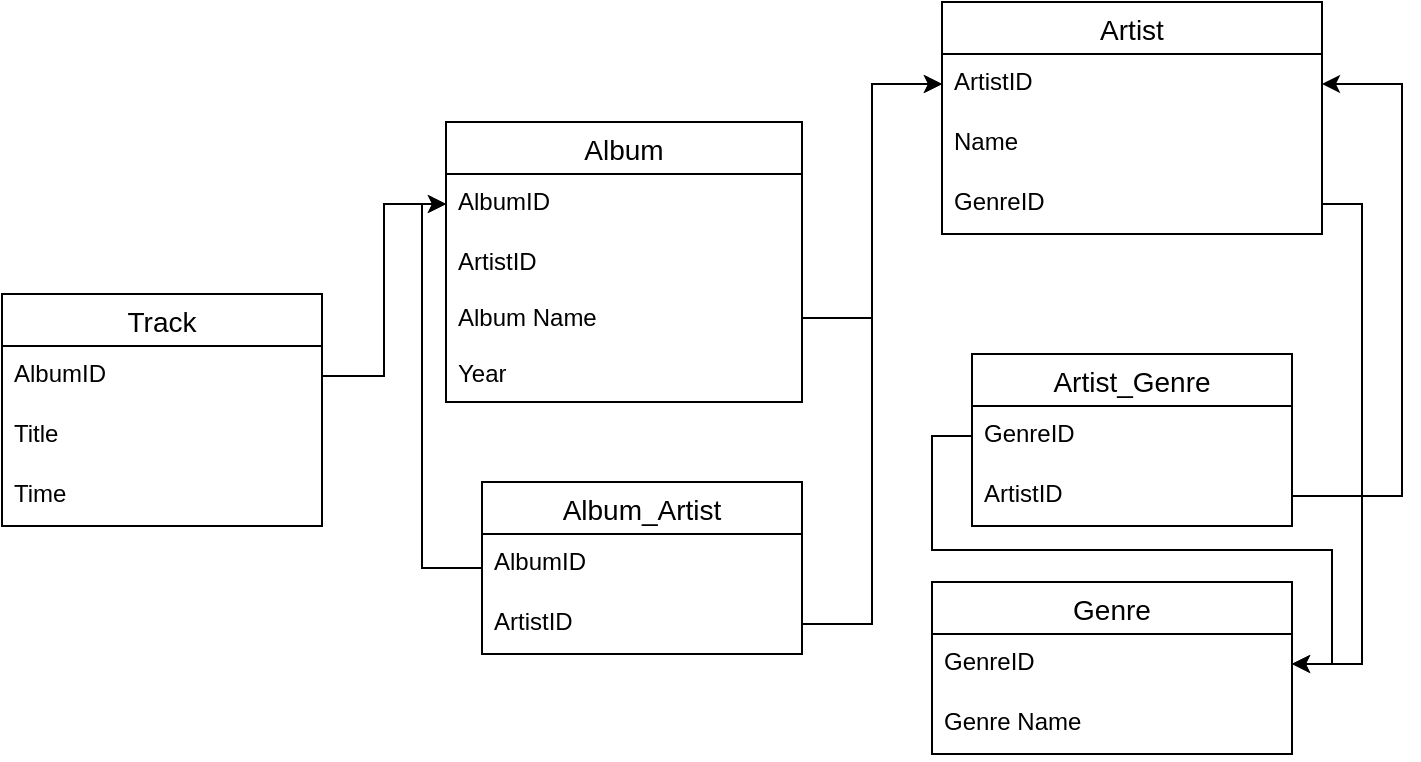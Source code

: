 <mxfile version="14.5.6" type="github">
  <diagram id="XmBHnw1xv5ObupaV6Jwz" name="Page-1">
    <mxGraphModel dx="786" dy="562" grid="1" gridSize="10" guides="1" tooltips="1" connect="1" arrows="1" fold="1" page="1" pageScale="1" pageWidth="827" pageHeight="1169" math="0" shadow="0">
      <root>
        <mxCell id="0" />
        <mxCell id="1" parent="0" />
        <mxCell id="DFbfK7MqsLUjLRTy2NEp-1" value="Track" style="swimlane;fontStyle=0;childLayout=stackLayout;horizontal=1;startSize=26;horizontalStack=0;resizeParent=1;resizeParentMax=0;resizeLast=0;collapsible=1;marginBottom=0;align=center;fontSize=14;" parent="1" vertex="1">
          <mxGeometry x="90" y="236" width="160" height="116" as="geometry" />
        </mxCell>
        <mxCell id="DFbfK7MqsLUjLRTy2NEp-2" value="AlbumID" style="text;strokeColor=none;fillColor=none;spacingLeft=4;spacingRight=4;overflow=hidden;rotatable=0;points=[[0,0.5],[1,0.5]];portConstraint=eastwest;fontSize=12;" parent="DFbfK7MqsLUjLRTy2NEp-1" vertex="1">
          <mxGeometry y="26" width="160" height="30" as="geometry" />
        </mxCell>
        <mxCell id="DFbfK7MqsLUjLRTy2NEp-3" value="Title" style="text;strokeColor=none;fillColor=none;spacingLeft=4;spacingRight=4;overflow=hidden;rotatable=0;points=[[0,0.5],[1,0.5]];portConstraint=eastwest;fontSize=12;" parent="DFbfK7MqsLUjLRTy2NEp-1" vertex="1">
          <mxGeometry y="56" width="160" height="30" as="geometry" />
        </mxCell>
        <mxCell id="DFbfK7MqsLUjLRTy2NEp-4" value="Time" style="text;strokeColor=none;fillColor=none;spacingLeft=4;spacingRight=4;overflow=hidden;rotatable=0;points=[[0,0.5],[1,0.5]];portConstraint=eastwest;fontSize=12;" parent="DFbfK7MqsLUjLRTy2NEp-1" vertex="1">
          <mxGeometry y="86" width="160" height="30" as="geometry" />
        </mxCell>
        <mxCell id="DFbfK7MqsLUjLRTy2NEp-5" value="Artist" style="swimlane;fontStyle=0;childLayout=stackLayout;horizontal=1;startSize=26;horizontalStack=0;resizeParent=1;resizeParentMax=0;resizeLast=0;collapsible=1;marginBottom=0;align=center;fontSize=14;" parent="1" vertex="1">
          <mxGeometry x="560" y="90" width="190" height="116" as="geometry" />
        </mxCell>
        <mxCell id="DFbfK7MqsLUjLRTy2NEp-6" value="ArtistID" style="text;strokeColor=none;fillColor=none;spacingLeft=4;spacingRight=4;overflow=hidden;rotatable=0;points=[[0,0.5],[1,0.5]];portConstraint=eastwest;fontSize=12;" parent="DFbfK7MqsLUjLRTy2NEp-5" vertex="1">
          <mxGeometry y="26" width="190" height="30" as="geometry" />
        </mxCell>
        <mxCell id="DFbfK7MqsLUjLRTy2NEp-7" value="Name" style="text;strokeColor=none;fillColor=none;spacingLeft=4;spacingRight=4;overflow=hidden;rotatable=0;points=[[0,0.5],[1,0.5]];portConstraint=eastwest;fontSize=12;" parent="DFbfK7MqsLUjLRTy2NEp-5" vertex="1">
          <mxGeometry y="56" width="190" height="30" as="geometry" />
        </mxCell>
        <mxCell id="DFbfK7MqsLUjLRTy2NEp-8" value="GenreID" style="text;strokeColor=none;fillColor=none;spacingLeft=4;spacingRight=4;overflow=hidden;rotatable=0;points=[[0,0.5],[1,0.5]];portConstraint=eastwest;fontSize=12;" parent="DFbfK7MqsLUjLRTy2NEp-5" vertex="1">
          <mxGeometry y="86" width="190" height="30" as="geometry" />
        </mxCell>
        <mxCell id="DFbfK7MqsLUjLRTy2NEp-31" value="Genre" style="swimlane;fontStyle=0;childLayout=stackLayout;horizontal=1;startSize=26;horizontalStack=0;resizeParent=1;resizeParentMax=0;resizeLast=0;collapsible=1;marginBottom=0;align=center;fontSize=14;" parent="1" vertex="1">
          <mxGeometry x="555" y="380" width="180" height="86" as="geometry" />
        </mxCell>
        <mxCell id="DFbfK7MqsLUjLRTy2NEp-32" value="GenreID" style="text;strokeColor=none;fillColor=none;spacingLeft=4;spacingRight=4;overflow=hidden;rotatable=0;points=[[0,0.5],[1,0.5]];portConstraint=eastwest;fontSize=12;" parent="DFbfK7MqsLUjLRTy2NEp-31" vertex="1">
          <mxGeometry y="26" width="180" height="30" as="geometry" />
        </mxCell>
        <mxCell id="DFbfK7MqsLUjLRTy2NEp-33" value="Genre Name" style="text;strokeColor=none;fillColor=none;spacingLeft=4;spacingRight=4;overflow=hidden;rotatable=0;points=[[0,0.5],[1,0.5]];portConstraint=eastwest;fontSize=12;" parent="DFbfK7MqsLUjLRTy2NEp-31" vertex="1">
          <mxGeometry y="56" width="180" height="30" as="geometry" />
        </mxCell>
        <mxCell id="DFbfK7MqsLUjLRTy2NEp-38" style="edgeStyle=orthogonalEdgeStyle;rounded=0;orthogonalLoop=1;jettySize=auto;html=1;exitX=1;exitY=0.5;exitDx=0;exitDy=0;entryX=0;entryY=0.5;entryDx=0;entryDy=0;" parent="1" source="DFbfK7MqsLUjLRTy2NEp-2" target="DFbfK7MqsLUjLRTy2NEp-10" edge="1">
          <mxGeometry relative="1" as="geometry" />
        </mxCell>
        <mxCell id="DFbfK7MqsLUjLRTy2NEp-50" style="edgeStyle=orthogonalEdgeStyle;rounded=0;orthogonalLoop=1;jettySize=auto;html=1;exitX=1;exitY=0.5;exitDx=0;exitDy=0;entryX=0;entryY=0.5;entryDx=0;entryDy=0;" parent="1" source="DFbfK7MqsLUjLRTy2NEp-11" target="DFbfK7MqsLUjLRTy2NEp-6" edge="1">
          <mxGeometry relative="1" as="geometry" />
        </mxCell>
        <mxCell id="DFbfK7MqsLUjLRTy2NEp-51" style="edgeStyle=orthogonalEdgeStyle;rounded=0;orthogonalLoop=1;jettySize=auto;html=1;exitX=1;exitY=0.5;exitDx=0;exitDy=0;entryX=1;entryY=0.5;entryDx=0;entryDy=0;" parent="1" source="DFbfK7MqsLUjLRTy2NEp-8" target="DFbfK7MqsLUjLRTy2NEp-32" edge="1">
          <mxGeometry relative="1" as="geometry" />
        </mxCell>
        <mxCell id="v9QE8TbLYdTPjRC6I7bR-1" value="Artist_Genre" style="swimlane;fontStyle=0;childLayout=stackLayout;horizontal=1;startSize=26;horizontalStack=0;resizeParent=1;resizeParentMax=0;resizeLast=0;collapsible=1;marginBottom=0;align=center;fontSize=14;" vertex="1" parent="1">
          <mxGeometry x="575" y="266" width="160" height="86" as="geometry" />
        </mxCell>
        <mxCell id="v9QE8TbLYdTPjRC6I7bR-2" value="GenreID&#xa;" style="text;strokeColor=none;fillColor=none;spacingLeft=4;spacingRight=4;overflow=hidden;rotatable=0;points=[[0,0.5],[1,0.5]];portConstraint=eastwest;fontSize=12;" vertex="1" parent="v9QE8TbLYdTPjRC6I7bR-1">
          <mxGeometry y="26" width="160" height="30" as="geometry" />
        </mxCell>
        <mxCell id="v9QE8TbLYdTPjRC6I7bR-3" value="ArtistID" style="text;strokeColor=none;fillColor=none;spacingLeft=4;spacingRight=4;overflow=hidden;rotatable=0;points=[[0,0.5],[1,0.5]];portConstraint=eastwest;fontSize=12;" vertex="1" parent="v9QE8TbLYdTPjRC6I7bR-1">
          <mxGeometry y="56" width="160" height="30" as="geometry" />
        </mxCell>
        <mxCell id="v9QE8TbLYdTPjRC6I7bR-5" style="edgeStyle=orthogonalEdgeStyle;rounded=0;orthogonalLoop=1;jettySize=auto;html=1;exitX=0;exitY=0.5;exitDx=0;exitDy=0;" edge="1" parent="1" source="v9QE8TbLYdTPjRC6I7bR-2" target="DFbfK7MqsLUjLRTy2NEp-32">
          <mxGeometry relative="1" as="geometry" />
        </mxCell>
        <mxCell id="v9QE8TbLYdTPjRC6I7bR-6" style="edgeStyle=orthogonalEdgeStyle;rounded=0;orthogonalLoop=1;jettySize=auto;html=1;exitX=1;exitY=0.5;exitDx=0;exitDy=0;entryX=1;entryY=0.5;entryDx=0;entryDy=0;" edge="1" parent="1" source="v9QE8TbLYdTPjRC6I7bR-3" target="DFbfK7MqsLUjLRTy2NEp-6">
          <mxGeometry relative="1" as="geometry">
            <Array as="points">
              <mxPoint x="790" y="337" />
              <mxPoint x="790" y="131" />
            </Array>
          </mxGeometry>
        </mxCell>
        <mxCell id="v9QE8TbLYdTPjRC6I7bR-22" style="edgeStyle=orthogonalEdgeStyle;rounded=0;orthogonalLoop=1;jettySize=auto;html=1;entryX=0;entryY=0.5;entryDx=0;entryDy=0;" edge="1" parent="1" source="v9QE8TbLYdTPjRC6I7bR-17" target="DFbfK7MqsLUjLRTy2NEp-10">
          <mxGeometry relative="1" as="geometry">
            <Array as="points">
              <mxPoint x="300" y="373" />
              <mxPoint x="300" y="191" />
            </Array>
          </mxGeometry>
        </mxCell>
        <mxCell id="v9QE8TbLYdTPjRC6I7bR-17" value="Album_Artist" style="swimlane;fontStyle=0;childLayout=stackLayout;horizontal=1;startSize=26;horizontalStack=0;resizeParent=1;resizeParentMax=0;resizeLast=0;collapsible=1;marginBottom=0;align=center;fontSize=14;strokeColor=#000000;" vertex="1" parent="1">
          <mxGeometry x="330" y="330" width="160" height="86" as="geometry" />
        </mxCell>
        <mxCell id="v9QE8TbLYdTPjRC6I7bR-18" value="AlbumID" style="text;strokeColor=none;fillColor=none;spacingLeft=4;spacingRight=4;overflow=hidden;rotatable=0;points=[[0,0.5],[1,0.5]];portConstraint=eastwest;fontSize=12;" vertex="1" parent="v9QE8TbLYdTPjRC6I7bR-17">
          <mxGeometry y="26" width="160" height="30" as="geometry" />
        </mxCell>
        <mxCell id="v9QE8TbLYdTPjRC6I7bR-19" value="ArtistID" style="text;strokeColor=none;fillColor=none;spacingLeft=4;spacingRight=4;overflow=hidden;rotatable=0;points=[[0,0.5],[1,0.5]];portConstraint=eastwest;fontSize=12;" vertex="1" parent="v9QE8TbLYdTPjRC6I7bR-17">
          <mxGeometry y="56" width="160" height="30" as="geometry" />
        </mxCell>
        <mxCell id="v9QE8TbLYdTPjRC6I7bR-23" style="edgeStyle=orthogonalEdgeStyle;rounded=0;orthogonalLoop=1;jettySize=auto;html=1;exitX=1;exitY=0.5;exitDx=0;exitDy=0;entryX=0;entryY=0.5;entryDx=0;entryDy=0;" edge="1" parent="1" source="v9QE8TbLYdTPjRC6I7bR-19" target="DFbfK7MqsLUjLRTy2NEp-6">
          <mxGeometry relative="1" as="geometry" />
        </mxCell>
        <mxCell id="DFbfK7MqsLUjLRTy2NEp-9" value="Album" style="swimlane;fontStyle=0;childLayout=stackLayout;horizontal=1;startSize=26;horizontalStack=0;resizeParent=1;resizeParentMax=0;resizeLast=0;collapsible=1;marginBottom=0;align=center;fontSize=14;" parent="1" vertex="1">
          <mxGeometry x="312" y="150" width="178" height="140" as="geometry" />
        </mxCell>
        <mxCell id="DFbfK7MqsLUjLRTy2NEp-10" value="AlbumID" style="text;strokeColor=none;fillColor=none;spacingLeft=4;spacingRight=4;overflow=hidden;rotatable=0;points=[[0,0.5],[1,0.5]];portConstraint=eastwest;fontSize=12;" parent="DFbfK7MqsLUjLRTy2NEp-9" vertex="1">
          <mxGeometry y="26" width="178" height="30" as="geometry" />
        </mxCell>
        <mxCell id="DFbfK7MqsLUjLRTy2NEp-11" value="ArtistID&#xa;&#xa;Album Name&#xa;&#xa;Year" style="text;strokeColor=none;fillColor=none;spacingLeft=4;spacingRight=4;overflow=hidden;rotatable=0;points=[[0,0.5],[1,0.5]];portConstraint=eastwest;fontSize=12;" parent="DFbfK7MqsLUjLRTy2NEp-9" vertex="1">
          <mxGeometry y="56" width="178" height="84" as="geometry" />
        </mxCell>
      </root>
    </mxGraphModel>
  </diagram>
</mxfile>
